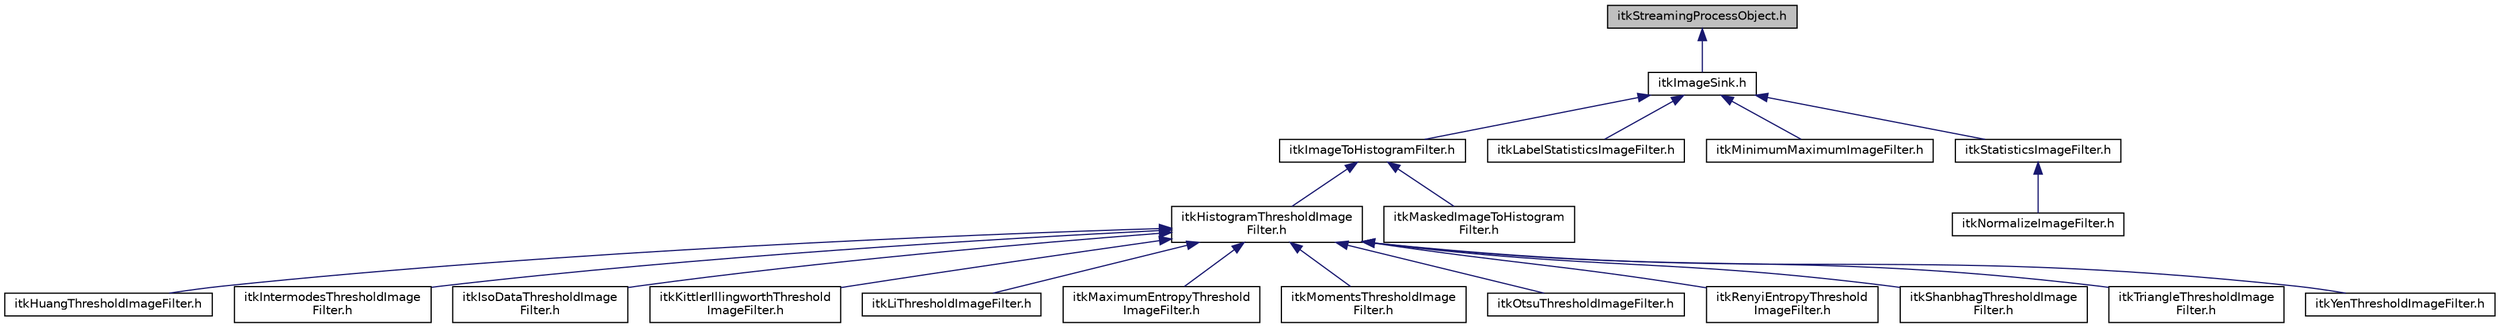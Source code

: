 digraph "itkStreamingProcessObject.h"
{
 // LATEX_PDF_SIZE
  edge [fontname="Helvetica",fontsize="10",labelfontname="Helvetica",labelfontsize="10"];
  node [fontname="Helvetica",fontsize="10",shape=record];
  Node1 [label="itkStreamingProcessObject.h",height=0.2,width=0.4,color="black", fillcolor="grey75", style="filled", fontcolor="black",tooltip=" "];
  Node1 -> Node2 [dir="back",color="midnightblue",fontsize="10",style="solid",fontname="Helvetica"];
  Node2 [label="itkImageSink.h",height=0.2,width=0.4,color="black", fillcolor="white", style="filled",URL="$itkImageSink_8h.html",tooltip=" "];
  Node2 -> Node3 [dir="back",color="midnightblue",fontsize="10",style="solid",fontname="Helvetica"];
  Node3 [label="itkImageToHistogramFilter.h",height=0.2,width=0.4,color="black", fillcolor="white", style="filled",URL="$itkImageToHistogramFilter_8h.html",tooltip=" "];
  Node3 -> Node4 [dir="back",color="midnightblue",fontsize="10",style="solid",fontname="Helvetica"];
  Node4 [label="itkHistogramThresholdImage\lFilter.h",height=0.2,width=0.4,color="black", fillcolor="white", style="filled",URL="$itkHistogramThresholdImageFilter_8h.html",tooltip=" "];
  Node4 -> Node5 [dir="back",color="midnightblue",fontsize="10",style="solid",fontname="Helvetica"];
  Node5 [label="itkHuangThresholdImageFilter.h",height=0.2,width=0.4,color="black", fillcolor="white", style="filled",URL="$itkHuangThresholdImageFilter_8h.html",tooltip=" "];
  Node4 -> Node6 [dir="back",color="midnightblue",fontsize="10",style="solid",fontname="Helvetica"];
  Node6 [label="itkIntermodesThresholdImage\lFilter.h",height=0.2,width=0.4,color="black", fillcolor="white", style="filled",URL="$itkIntermodesThresholdImageFilter_8h.html",tooltip=" "];
  Node4 -> Node7 [dir="back",color="midnightblue",fontsize="10",style="solid",fontname="Helvetica"];
  Node7 [label="itkIsoDataThresholdImage\lFilter.h",height=0.2,width=0.4,color="black", fillcolor="white", style="filled",URL="$itkIsoDataThresholdImageFilter_8h.html",tooltip=" "];
  Node4 -> Node8 [dir="back",color="midnightblue",fontsize="10",style="solid",fontname="Helvetica"];
  Node8 [label="itkKittlerIllingworthThreshold\lImageFilter.h",height=0.2,width=0.4,color="black", fillcolor="white", style="filled",URL="$itkKittlerIllingworthThresholdImageFilter_8h.html",tooltip=" "];
  Node4 -> Node9 [dir="back",color="midnightblue",fontsize="10",style="solid",fontname="Helvetica"];
  Node9 [label="itkLiThresholdImageFilter.h",height=0.2,width=0.4,color="black", fillcolor="white", style="filled",URL="$itkLiThresholdImageFilter_8h.html",tooltip=" "];
  Node4 -> Node10 [dir="back",color="midnightblue",fontsize="10",style="solid",fontname="Helvetica"];
  Node10 [label="itkMaximumEntropyThreshold\lImageFilter.h",height=0.2,width=0.4,color="black", fillcolor="white", style="filled",URL="$itkMaximumEntropyThresholdImageFilter_8h.html",tooltip=" "];
  Node4 -> Node11 [dir="back",color="midnightblue",fontsize="10",style="solid",fontname="Helvetica"];
  Node11 [label="itkMomentsThresholdImage\lFilter.h",height=0.2,width=0.4,color="black", fillcolor="white", style="filled",URL="$itkMomentsThresholdImageFilter_8h.html",tooltip=" "];
  Node4 -> Node12 [dir="back",color="midnightblue",fontsize="10",style="solid",fontname="Helvetica"];
  Node12 [label="itkOtsuThresholdImageFilter.h",height=0.2,width=0.4,color="black", fillcolor="white", style="filled",URL="$itkOtsuThresholdImageFilter_8h.html",tooltip=" "];
  Node4 -> Node13 [dir="back",color="midnightblue",fontsize="10",style="solid",fontname="Helvetica"];
  Node13 [label="itkRenyiEntropyThreshold\lImageFilter.h",height=0.2,width=0.4,color="black", fillcolor="white", style="filled",URL="$itkRenyiEntropyThresholdImageFilter_8h.html",tooltip=" "];
  Node4 -> Node14 [dir="back",color="midnightblue",fontsize="10",style="solid",fontname="Helvetica"];
  Node14 [label="itkShanbhagThresholdImage\lFilter.h",height=0.2,width=0.4,color="black", fillcolor="white", style="filled",URL="$itkShanbhagThresholdImageFilter_8h.html",tooltip=" "];
  Node4 -> Node15 [dir="back",color="midnightblue",fontsize="10",style="solid",fontname="Helvetica"];
  Node15 [label="itkTriangleThresholdImage\lFilter.h",height=0.2,width=0.4,color="black", fillcolor="white", style="filled",URL="$itkTriangleThresholdImageFilter_8h.html",tooltip=" "];
  Node4 -> Node16 [dir="back",color="midnightblue",fontsize="10",style="solid",fontname="Helvetica"];
  Node16 [label="itkYenThresholdImageFilter.h",height=0.2,width=0.4,color="black", fillcolor="white", style="filled",URL="$itkYenThresholdImageFilter_8h.html",tooltip=" "];
  Node3 -> Node17 [dir="back",color="midnightblue",fontsize="10",style="solid",fontname="Helvetica"];
  Node17 [label="itkMaskedImageToHistogram\lFilter.h",height=0.2,width=0.4,color="black", fillcolor="white", style="filled",URL="$itkMaskedImageToHistogramFilter_8h.html",tooltip=" "];
  Node2 -> Node18 [dir="back",color="midnightblue",fontsize="10",style="solid",fontname="Helvetica"];
  Node18 [label="itkLabelStatisticsImageFilter.h",height=0.2,width=0.4,color="black", fillcolor="white", style="filled",URL="$itkLabelStatisticsImageFilter_8h.html",tooltip=" "];
  Node2 -> Node19 [dir="back",color="midnightblue",fontsize="10",style="solid",fontname="Helvetica"];
  Node19 [label="itkMinimumMaximumImageFilter.h",height=0.2,width=0.4,color="black", fillcolor="white", style="filled",URL="$itkMinimumMaximumImageFilter_8h.html",tooltip=" "];
  Node2 -> Node20 [dir="back",color="midnightblue",fontsize="10",style="solid",fontname="Helvetica"];
  Node20 [label="itkStatisticsImageFilter.h",height=0.2,width=0.4,color="black", fillcolor="white", style="filled",URL="$itkStatisticsImageFilter_8h.html",tooltip=" "];
  Node20 -> Node21 [dir="back",color="midnightblue",fontsize="10",style="solid",fontname="Helvetica"];
  Node21 [label="itkNormalizeImageFilter.h",height=0.2,width=0.4,color="black", fillcolor="white", style="filled",URL="$itkNormalizeImageFilter_8h.html",tooltip=" "];
}
